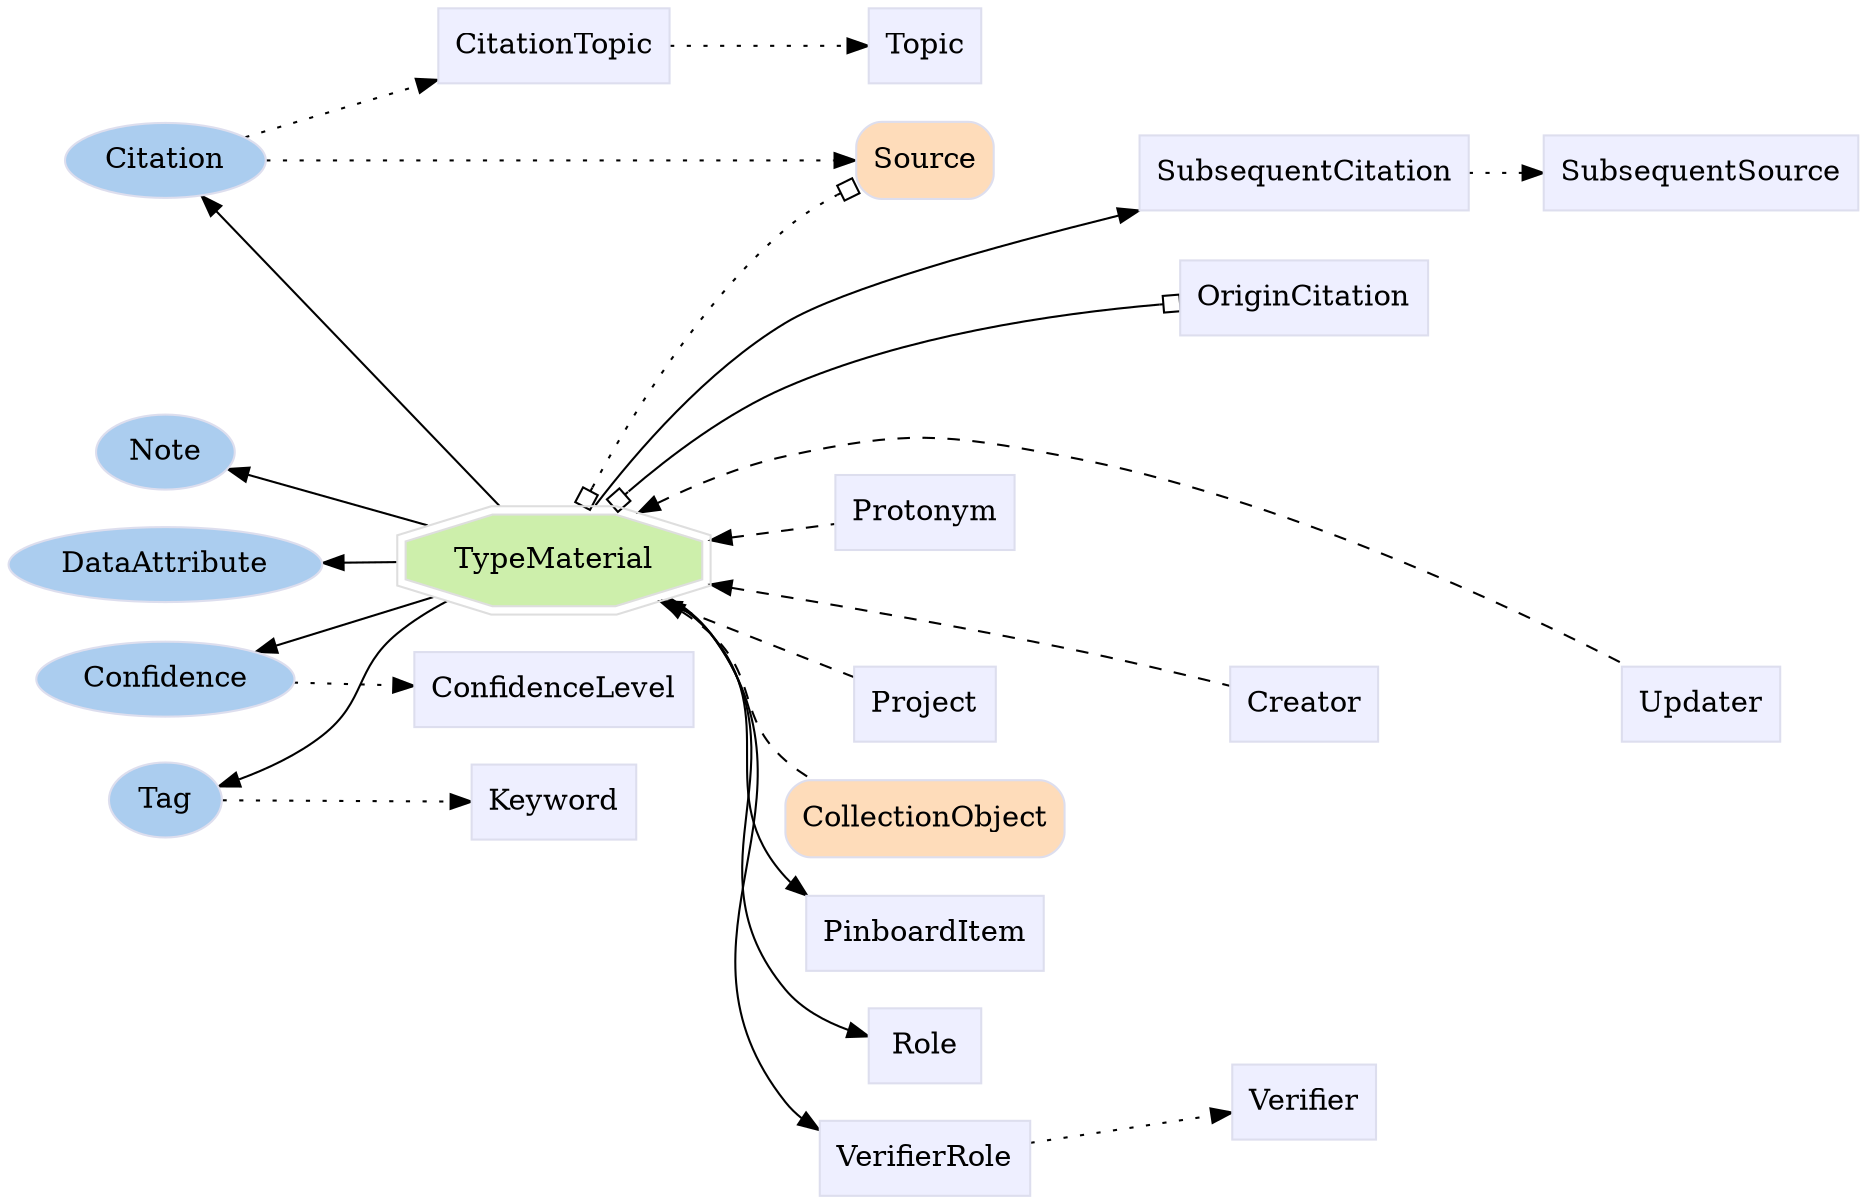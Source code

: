 digraph TypeMaterial {
	graph [bb="0,0,745.33,570",
		label="",
		outputorder=edgesfirst,
		rankdir=LR
	];
	node [label="\N"];
	subgraph annotator_cluster {
		graph [rank=min];
		Citation	[color="#dddeee",
			fillcolor="#abcdef",
			group=annotator,
			height=0.5,
			href="/develop/Data/models.html#citation",
			label=Citation,
			pos="59.145,497",
			shape=oval,
			style=filled,
			target=_top,
			width=1.0832];
		Confidence	[color="#dddeee",
			fillcolor="#abcdef",
			group=annotator,
			height=0.5,
			href="/develop/Data/models.html#confidence",
			label=Confidence,
			pos="59.145,248",
			shape=oval,
			style=filled,
			target=_top,
			width=1.4082];
		DataAttribute	[color="#dddeee",
			fillcolor="#abcdef",
			group=annotator,
			height=0.5,
			href="/develop/Data/models.html#data-attribute",
			label=DataAttribute,
			pos="59.145,303",
			shape=oval,
			style=filled,
			target=_top,
			width=1.6429];
		Tag	[color="#dddeee",
			fillcolor="#abcdef",
			group=annotator,
			height=0.5,
			href="/develop/Data/models.html#tag",
			label=Tag,
			pos="59.145,194",
			shape=oval,
			style=filled,
			target=_top,
			width=0.75];
		Note	[color="#dddeee",
			fillcolor="#abcdef",
			group=annotator,
			height=0.5,
			href="/develop/Data/models.html#note",
			label=Note,
			pos="59.145,357",
			shape=oval,
			style=filled,
			target=_top,
			width=0.77632];
	}
	subgraph core {
		Source	[color="#dddeee",
			fillcolor="#fedcba",
			group=core,
			height=0.51389,
			href="/develop/Data/models.html#source",
			label=Source,
			pos="380.83,497",
			shape=Mrecord,
			style=filled,
			target=_top,
			width=0.75];
		CollectionObject	[color="#dddeee",
			fillcolor="#fedcba",
			group=core,
			height=0.51389,
			href="/develop/Data/models.html#collection-object",
			label=CollectionObject,
			pos="380.83,181",
			shape=Mrecord,
			style=filled,
			target=_top,
			width=1.5139];
	}
	subgraph supporting {
		TypeMaterial	[color="#dedede",
			fillcolor="#cdefab",
			group=target,
			height=0.61111,
			href="/develop/Data/models.html#type-material",
			label=TypeMaterial,
			pos="222.31,305",
			shape=doubleoctagon,
			style=filled,
			target=_top,
			width=1.8894];
		CitationTopic	[color="#dddeee",
			fillcolor="#eeefff",
			group=supporting,
			height=0.5,
			href="/develop/Data/models.html#citation-topic",
			label=CitationTopic,
			pos="222.31,552",
			shape=box,
			style=filled,
			target=_top,
			width=1.2778];
		ConfidenceLevel	[color="#dddeee",
			fillcolor="#eeefff",
			group=supporting,
			height=0.5,
			href="/develop/Data/models.html#confidence-level",
			label=ConfidenceLevel,
			pos="222.31,247",
			shape=box,
			style=filled,
			target=_top,
			width=1.5139];
		Keyword	[color="#dddeee",
			fillcolor="#eeefff",
			group=supporting,
			height=0.5,
			href="/develop/Data/models.html#keyword",
			label=Keyword,
			pos="222.31,193",
			shape=box,
			style=filled,
			target=_top,
			width=0.93056];
		PinboardItem	[color="#dddeee",
			fillcolor="#eeefff",
			group=supporting,
			height=0.5,
			href="/develop/Data/models.html#pinboard-item",
			label=PinboardItem,
			pos="380.83,126",
			shape=box,
			style=filled,
			target=_top,
			width=1.2639];
		Role	[color="#dddeee",
			fillcolor="#eeefff",
			group=supporting,
			height=0.5,
			href="/develop/Data/models.html#role",
			label=Role,
			pos="380.83,72",
			shape=box,
			style=filled,
			target=_top,
			width=0.75];
		SubsequentCitation	[color="#dddeee",
			fillcolor="#eeefff",
			group=supporting,
			height=0.5,
			href="/develop/Data/models.html#subsequent-citation",
			label=SubsequentCitation,
			pos="532.33,491",
			shape=box,
			style=filled,
			target=_top,
			width=1.6944];
		SubsequentSource	[color="#dddeee",
			fillcolor="#eeefff",
			group=supporting,
			height=0.5,
			href="/develop/Data/models.html#subsequent-source",
			label=SubsequentSource,
			pos="687.33,491",
			shape=box,
			style=filled,
			target=_top,
			width=1.6111];
		Topic	[color="#dddeee",
			fillcolor="#eeefff",
			group=supporting,
			height=0.5,
			href="/develop/Data/models.html#topic",
			label=Topic,
			pos="380.83,552",
			shape=box,
			style=filled,
			target=_top,
			width=0.75];
		VerifierRole	[color="#dddeee",
			fillcolor="#eeefff",
			group=supporting,
			height=0.5,
			href="/develop/Data/models.html#verifier-role",
			label=VerifierRole,
			pos="380.83,18",
			shape=box,
			style=filled,
			target=_top,
			width=1.1528];
		Verifier	[color="#dddeee",
			fillcolor="#eeefff",
			group=supporting,
			height=0.5,
			href="/develop/Data/models.html#verifier",
			label=Verifier,
			pos="532.33,45",
			shape=box,
			style=filled,
			target=_top,
			width=0.79167];
		Creator	[color="#dddeee",
			fillcolor="#eeefff",
			group=supporting,
			height=0.5,
			href="/develop/Data/models.html#creator",
			label=Creator,
			pos="532.33,236",
			shape=box,
			style=filled,
			target=_top,
			width=0.79167];
		Project	[color="#dddeee",
			fillcolor="#eeefff",
			group=supporting,
			height=0.5,
			href="/develop/Data/models.html#project",
			label=Project,
			pos="380.83,236",
			shape=box,
			style=filled,
			target=_top,
			width=0.76389];
		Protonym	[color="#dddeee",
			fillcolor="#eeefff",
			group=supporting,
			height=0.5,
			href="/develop/Data/models.html#protonym",
			label=Protonym,
			pos="380.83,328",
			shape=box,
			style=filled,
			target=_top,
			width=0.98611];
		Updater	[color="#dddeee",
			fillcolor="#eeefff",
			group=supporting,
			height=0.5,
			href="/develop/Data/models.html#updater",
			label=Updater,
			pos="687.33,236",
			shape=box,
			style=filled,
			target=_top,
			width=0.83333];
		OriginCitation	[color="#dddeee",
			fillcolor="#eeefff",
			group=supporting,
			height=0.5,
			href="/develop/Data/models.html#origin-citation",
			label=OriginCitation,
			pos="532.33,431",
			shape=box,
			style=filled,
			target=_top,
			width=1.3194];
	}
	Citation -> Source	[pos="e,353.57,497 98.388,497 160.46,497 282.31,497 343.27,497",
		style=dotted];
	Citation -> CitationTopic	[pos="e,176,536.54 91.219,507.6 112.46,514.85 141.18,524.66 166.24,533.21",
		style=dotted];
	Confidence -> ConfidenceLevel	[pos="e,167.6,247.33 110.25,247.69 125.19,247.6 141.76,247.49 157.44,247.4",
		style=dotted];
	Tag -> Keyword	[pos="e,188.66,193.2 86.397,193.84 111.26,193.68 149.04,193.45 178.31,193.27",
		style=dotted];
	Source -> SubsequentCitation	[pos="e,471.16,493.41 407.87,495.95 422.69,495.36 442.03,494.58 461,493.82",
		style=invis];
	Source -> OriginCitation	[pos="e,490.37,449.08 407.87,485.5 428.04,476.6 456.61,463.99 481.18,453.14",
		style=invis];
	TypeMaterial -> Citation	[pos="e,74.165,480.3 202.81,327.03 172.51,363.13 112.51,434.61 80.84,472.35"];
	TypeMaterial -> Confidence	[pos="e,95.912,260.65 174.92,288.59 153.12,280.88 127.22,271.72 105.54,264.06"];
	TypeMaterial -> DataAttribute	[pos="e,118.33,303.72 154.17,304.17 145.71,304.06 137.04,303.95 128.56,303.85"];
	TypeMaterial -> Tag	[pos="e,83.893,201.66 176.02,288.17 168.32,284.19 160.74,279.47 154.29,274 132.58,255.58 139.99,239.44 118.29,221 110.94,214.75 101.9,\
209.64 93.165,205.61"];
	TypeMaterial -> Note	[pos="e,84.622,349.1 172.53,320.74 147.23,328.9 116.94,338.67 94.188,346.02"];
	TypeMaterial -> Source	[arrowhead=obox,
		arrowtail=obox,
		dir=both,
		pos="s,233.69,327.23 e,353.68,483.99 238.25,336.33 255.78,370.67 287.42,425.95 326.33,464 331.8,469.35 338.28,474.25 344.82,478.53",
		style=dotted];
	TypeMaterial -> CollectionObject	[dir=back,
		pos="s,269.37,288.46 278.04,283.41 282.43,280.59 286.61,277.46 290.33,274 314.51,251.51 302.7,232.07 326.33,209 330.08,205.34 334.4,202.04 \
338.94,199.1",
		style=dashed];
	TypeMaterial -> PinboardItem	[pos="e,336.05,144.03 271.48,288.93 278.51,284.93 285.12,280.01 290.33,274 327.04,231.57 290.34,196.05 326.33,153 326.94,152.27 327.58,\
151.55 328.24,150.85"];
	TypeMaterial -> Role	[pos="e,353.7,79.691 271.93,289.31 278.91,285.26 285.39,280.23 290.33,274 339.65,211.77 278.07,162.06 326.33,99 331.02,92.865 337.49,88.018 \
344.31,84.227"];
	TypeMaterial -> SubsequentCitation	[pos="e,471.2,478.3 238.23,327.35 256.3,352.84 289.01,394.18 326.33,419 367.33,446.27 419.81,464.45 461.41,475.72"];
	TypeMaterial -> VerifierRole	[pos="e,339.17,33.067 272.52,289.3 279.34,285.27 285.61,280.24 290.33,274 352.41,191.78 265.65,128.27 326.33,45 327.72,43.087 329.29,41.301 \
330.99,39.634"];
	TypeMaterial -> Creator	[dir=back,
		pos="s,287.61,293.62 297.49,291.78 338.32,284.14 389.81,273.89 435.33,263 458.56,257.44 484.64,250.03 503.75,244.38",
		style=dashed];
	TypeMaterial -> Project	[dir=back,
		pos="s,264.02,287.05 273.51,282.87 299.95,271.21 331.31,257.39 353.08,247.79",
		style=dashed];
	TypeMaterial -> Protonym	[dir=back,
		pos="s,290.59,314.89 300.74,316.38 316.24,318.66 331.78,320.94 344.93,322.87",
		style=dashed];
	TypeMaterial -> Updater	[dir=back,
		pos="s,255.76,325.47 264.89,330.5 283.05,340.21 305.04,350.11 326.33,355 373.54,365.85 388.06,365.64 435.33,355 522.13,335.46 614.19,\
282.28 658.84,254.09",
		style=dashed];
	TypeMaterial -> OriginCitation	[arrowhead=obox,
		arrowtail=obox,
		dir=both,
		pos="s,244.5,327.19 e,484.56,427.47 251.79,334.17 271.16,352.34 298.29,374.72 326.33,388 373.38,410.3 431.94,421.1 474.4,426.3"];
	CitationTopic -> Topic	[pos="e,353.71,552 268.58,552 292.43,552 321.28,552 343.63,552",
		style=dotted];
	Role -> Verifier	[pos="e,503.81,49.969 407.87,67.297 431.57,63.015 466.86,56.643 493.64,51.806",
		style=invis];
	SubsequentCitation -> SubsequentSource	[pos="e,628.97,491 593.36,491 601.69,491 610.29,491 618.75,491",
		style=dotted];
	VerifierRole -> Verifier	[pos="e,503.75,40.02 422.68,25.378 444.82,29.376 471.99,34.284 493.62,38.191",
		style=dotted];
	Creator -> Updater	[pos="e,657.26,236 561.03,236 585.06,236 620.1,236 647.02,236",
		style=invis];
	Project -> Creator	[pos="e,503.82,236 408.55,236 432.28,236 467.2,236 493.74,236",
		style=invis];
}
